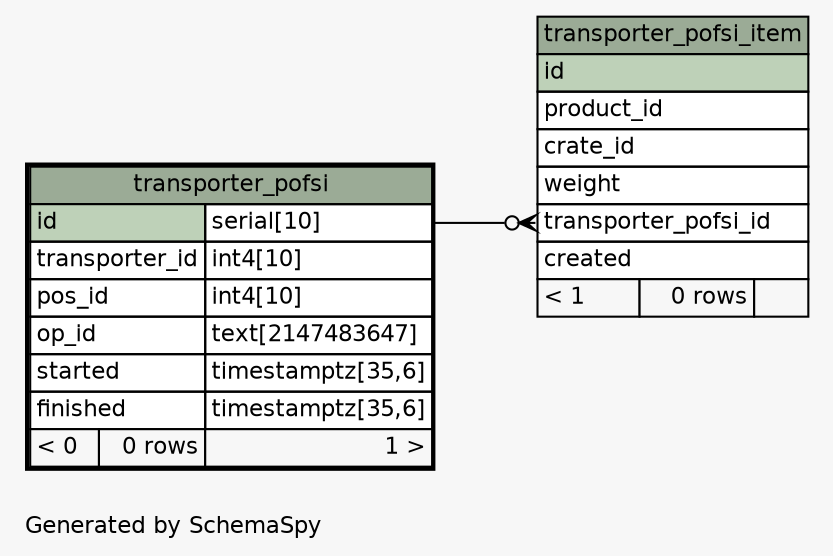 // dot 2.38.0 on Linux 4.4.84-boot2docker
// SchemaSpy rev 590
digraph "oneDegreeRelationshipsDiagram" {
  graph [
    rankdir="RL"
    bgcolor="#f7f7f7"
    label="\nGenerated by SchemaSpy"
    labeljust="l"
    nodesep="0.18"
    ranksep="0.46"
    fontname="Helvetica"
    fontsize="11"
  ];
  node [
    fontname="Helvetica"
    fontsize="11"
    shape="plaintext"
  ];
  edge [
    arrowsize="0.8"
  ];
  "transporter_pofsi_item":"transporter_pofsi_id":w -> "transporter_pofsi":"id.type":e [arrowhead=none dir=back arrowtail=crowodot];
  "transporter_pofsi" [
    label=<
    <TABLE BORDER="2" CELLBORDER="1" CELLSPACING="0" BGCOLOR="#ffffff">
      <TR><TD COLSPAN="3" BGCOLOR="#9bab96" ALIGN="CENTER">transporter_pofsi</TD></TR>
      <TR><TD PORT="id" COLSPAN="2" BGCOLOR="#bed1b8" ALIGN="LEFT">id</TD><TD PORT="id.type" ALIGN="LEFT">serial[10]</TD></TR>
      <TR><TD PORT="transporter_id" COLSPAN="2" ALIGN="LEFT">transporter_id</TD><TD PORT="transporter_id.type" ALIGN="LEFT">int4[10]</TD></TR>
      <TR><TD PORT="pos_id" COLSPAN="2" ALIGN="LEFT">pos_id</TD><TD PORT="pos_id.type" ALIGN="LEFT">int4[10]</TD></TR>
      <TR><TD PORT="op_id" COLSPAN="2" ALIGN="LEFT">op_id</TD><TD PORT="op_id.type" ALIGN="LEFT">text[2147483647]</TD></TR>
      <TR><TD PORT="started" COLSPAN="2" ALIGN="LEFT">started</TD><TD PORT="started.type" ALIGN="LEFT">timestamptz[35,6]</TD></TR>
      <TR><TD PORT="finished" COLSPAN="2" ALIGN="LEFT">finished</TD><TD PORT="finished.type" ALIGN="LEFT">timestamptz[35,6]</TD></TR>
      <TR><TD ALIGN="LEFT" BGCOLOR="#f7f7f7">&lt; 0</TD><TD ALIGN="RIGHT" BGCOLOR="#f7f7f7">0 rows</TD><TD ALIGN="RIGHT" BGCOLOR="#f7f7f7">1 &gt;</TD></TR>
    </TABLE>>
    URL="transporter_pofsi.html"
    tooltip="transporter_pofsi"
  ];
  "transporter_pofsi_item" [
    label=<
    <TABLE BORDER="0" CELLBORDER="1" CELLSPACING="0" BGCOLOR="#ffffff">
      <TR><TD COLSPAN="3" BGCOLOR="#9bab96" ALIGN="CENTER">transporter_pofsi_item</TD></TR>
      <TR><TD PORT="id" COLSPAN="3" BGCOLOR="#bed1b8" ALIGN="LEFT">id</TD></TR>
      <TR><TD PORT="product_id" COLSPAN="3" ALIGN="LEFT">product_id</TD></TR>
      <TR><TD PORT="crate_id" COLSPAN="3" ALIGN="LEFT">crate_id</TD></TR>
      <TR><TD PORT="weight" COLSPAN="3" ALIGN="LEFT">weight</TD></TR>
      <TR><TD PORT="transporter_pofsi_id" COLSPAN="3" ALIGN="LEFT">transporter_pofsi_id</TD></TR>
      <TR><TD PORT="created" COLSPAN="3" ALIGN="LEFT">created</TD></TR>
      <TR><TD ALIGN="LEFT" BGCOLOR="#f7f7f7">&lt; 1</TD><TD ALIGN="RIGHT" BGCOLOR="#f7f7f7">0 rows</TD><TD ALIGN="RIGHT" BGCOLOR="#f7f7f7">  </TD></TR>
    </TABLE>>
    URL="transporter_pofsi_item.html"
    tooltip="transporter_pofsi_item"
  ];
}
